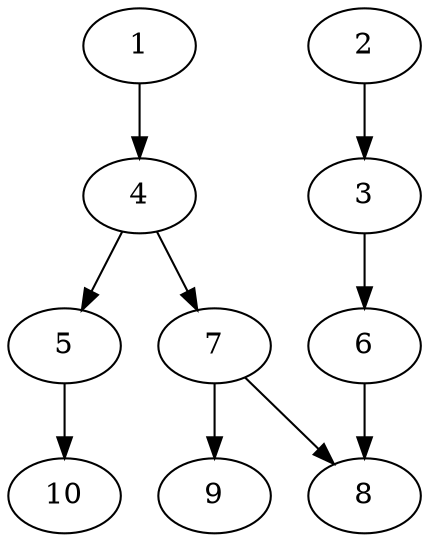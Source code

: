 // DAG automatically generated by daggen at Thu Oct  3 13:58:04 2019
// ./daggen --dot -n 10 --ccr 0.4 --fat 0.5 --regular 0.9 --density 0.5 --mindata 5242880 --maxdata 52428800 
digraph G {
  1 [size="71383040", alpha="0.01", expect_size="28553216"] 
  1 -> 4 [size ="28553216"]
  2 [size="30853120", alpha="0.12", expect_size="12341248"] 
  2 -> 3 [size ="12341248"]
  3 [size="56028160", alpha="0.09", expect_size="22411264"] 
  3 -> 6 [size ="22411264"]
  4 [size="16936960", alpha="0.12", expect_size="6774784"] 
  4 -> 5 [size ="6774784"]
  4 -> 7 [size ="6774784"]
  5 [size="102650880", alpha="0.10", expect_size="41060352"] 
  5 -> 10 [size ="41060352"]
  6 [size="59934720", alpha="0.04", expect_size="23973888"] 
  6 -> 8 [size ="23973888"]
  7 [size="72913920", alpha="0.09", expect_size="29165568"] 
  7 -> 8 [size ="29165568"]
  7 -> 9 [size ="29165568"]
  8 [size="89881600", alpha="0.11", expect_size="35952640"] 
  9 [size="20172800", alpha="0.05", expect_size="8069120"] 
  10 [size="27988480", alpha="0.15", expect_size="11195392"] 
}
